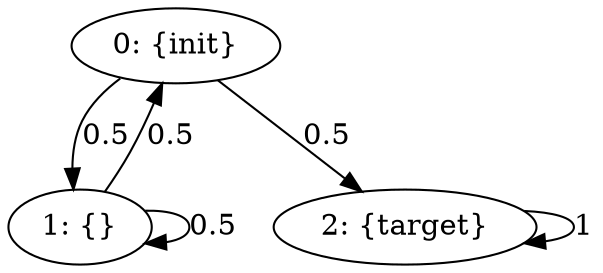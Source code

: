 digraph model {
	0 [ label = "0: {init}" ];
	1 [ label = "1: {}" ];
	2 [ label = "2: {target}" ];
	0 -> 1 [ label= "0.5" ];
	0 -> 2 [ label= "0.5" ];
	1 -> 0 [ label= "0.5" ];
	1 -> 1 [ label= "0.5" ];
	2 -> 2 [ label= "1" ];
}
